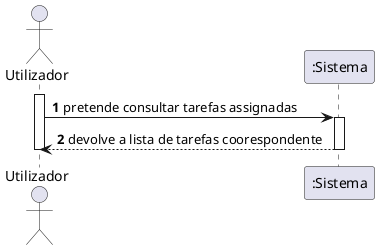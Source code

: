 @startuml
autonumber
actor "Utilizador" as USR

activate USR
USR -> ":Sistema" : pretende consultar tarefas assignadas
activate ":Sistema"
":Sistema" --> USR : devolve a lista de tarefas coorespondente
deactivate ":Sistema"

deactivate USR
@enduml
